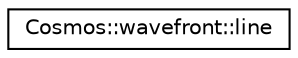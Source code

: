 digraph "Graphical Class Hierarchy"
{
 // INTERACTIVE_SVG=YES
  edge [fontname="Helvetica",fontsize="10",labelfontname="Helvetica",labelfontsize="10"];
  node [fontname="Helvetica",fontsize="10",shape=record];
  rankdir="LR";
  Node0 [label="Cosmos::wavefront::line",height=0.2,width=0.4,color="black", fillcolor="white", style="filled",URL="$struct_cosmos_1_1wavefront_1_1line.html"];
}
